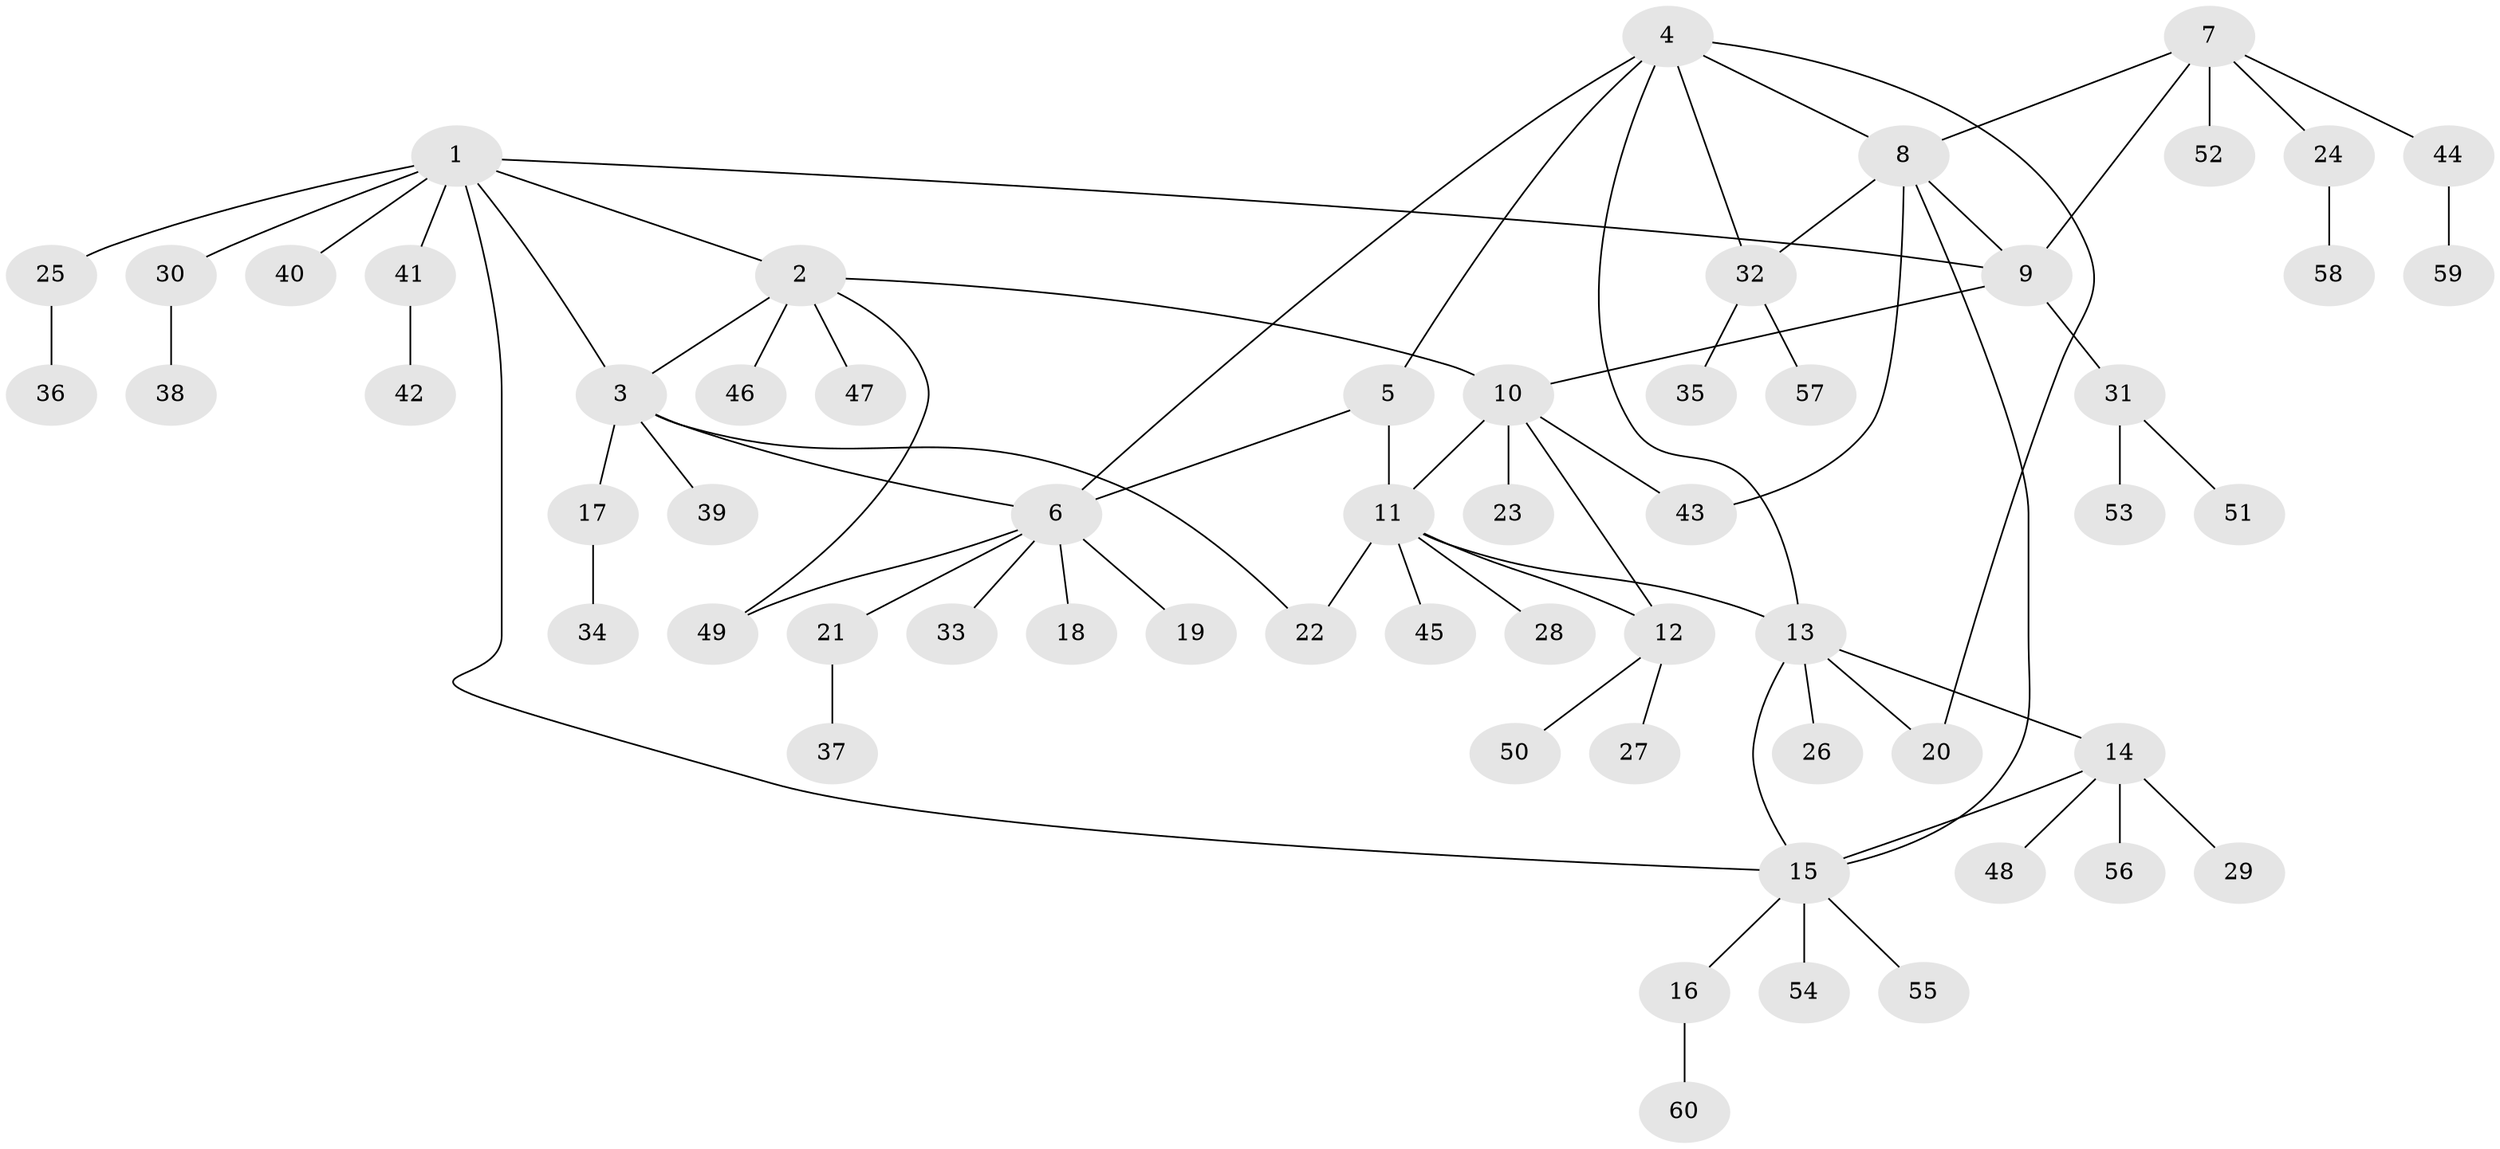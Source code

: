// coarse degree distribution, {7: 0.024390243902439025, 5: 0.0975609756097561, 10: 0.04878048780487805, 8: 0.024390243902439025, 2: 0.0975609756097561, 4: 0.024390243902439025, 6: 0.024390243902439025, 1: 0.6341463414634146, 3: 0.024390243902439025}
// Generated by graph-tools (version 1.1) at 2025/52/02/27/25 19:52:22]
// undirected, 60 vertices, 75 edges
graph export_dot {
graph [start="1"]
  node [color=gray90,style=filled];
  1;
  2;
  3;
  4;
  5;
  6;
  7;
  8;
  9;
  10;
  11;
  12;
  13;
  14;
  15;
  16;
  17;
  18;
  19;
  20;
  21;
  22;
  23;
  24;
  25;
  26;
  27;
  28;
  29;
  30;
  31;
  32;
  33;
  34;
  35;
  36;
  37;
  38;
  39;
  40;
  41;
  42;
  43;
  44;
  45;
  46;
  47;
  48;
  49;
  50;
  51;
  52;
  53;
  54;
  55;
  56;
  57;
  58;
  59;
  60;
  1 -- 2;
  1 -- 3;
  1 -- 9;
  1 -- 15;
  1 -- 25;
  1 -- 30;
  1 -- 40;
  1 -- 41;
  2 -- 3;
  2 -- 10;
  2 -- 46;
  2 -- 47;
  2 -- 49;
  3 -- 6;
  3 -- 17;
  3 -- 22;
  3 -- 39;
  4 -- 5;
  4 -- 6;
  4 -- 8;
  4 -- 13;
  4 -- 20;
  4 -- 32;
  5 -- 6;
  5 -- 11;
  6 -- 18;
  6 -- 19;
  6 -- 21;
  6 -- 33;
  6 -- 49;
  7 -- 8;
  7 -- 9;
  7 -- 24;
  7 -- 44;
  7 -- 52;
  8 -- 9;
  8 -- 15;
  8 -- 32;
  8 -- 43;
  9 -- 10;
  9 -- 31;
  10 -- 11;
  10 -- 12;
  10 -- 23;
  10 -- 43;
  11 -- 12;
  11 -- 13;
  11 -- 22;
  11 -- 28;
  11 -- 45;
  12 -- 27;
  12 -- 50;
  13 -- 14;
  13 -- 15;
  13 -- 20;
  13 -- 26;
  14 -- 15;
  14 -- 29;
  14 -- 48;
  14 -- 56;
  15 -- 16;
  15 -- 54;
  15 -- 55;
  16 -- 60;
  17 -- 34;
  21 -- 37;
  24 -- 58;
  25 -- 36;
  30 -- 38;
  31 -- 51;
  31 -- 53;
  32 -- 35;
  32 -- 57;
  41 -- 42;
  44 -- 59;
}
